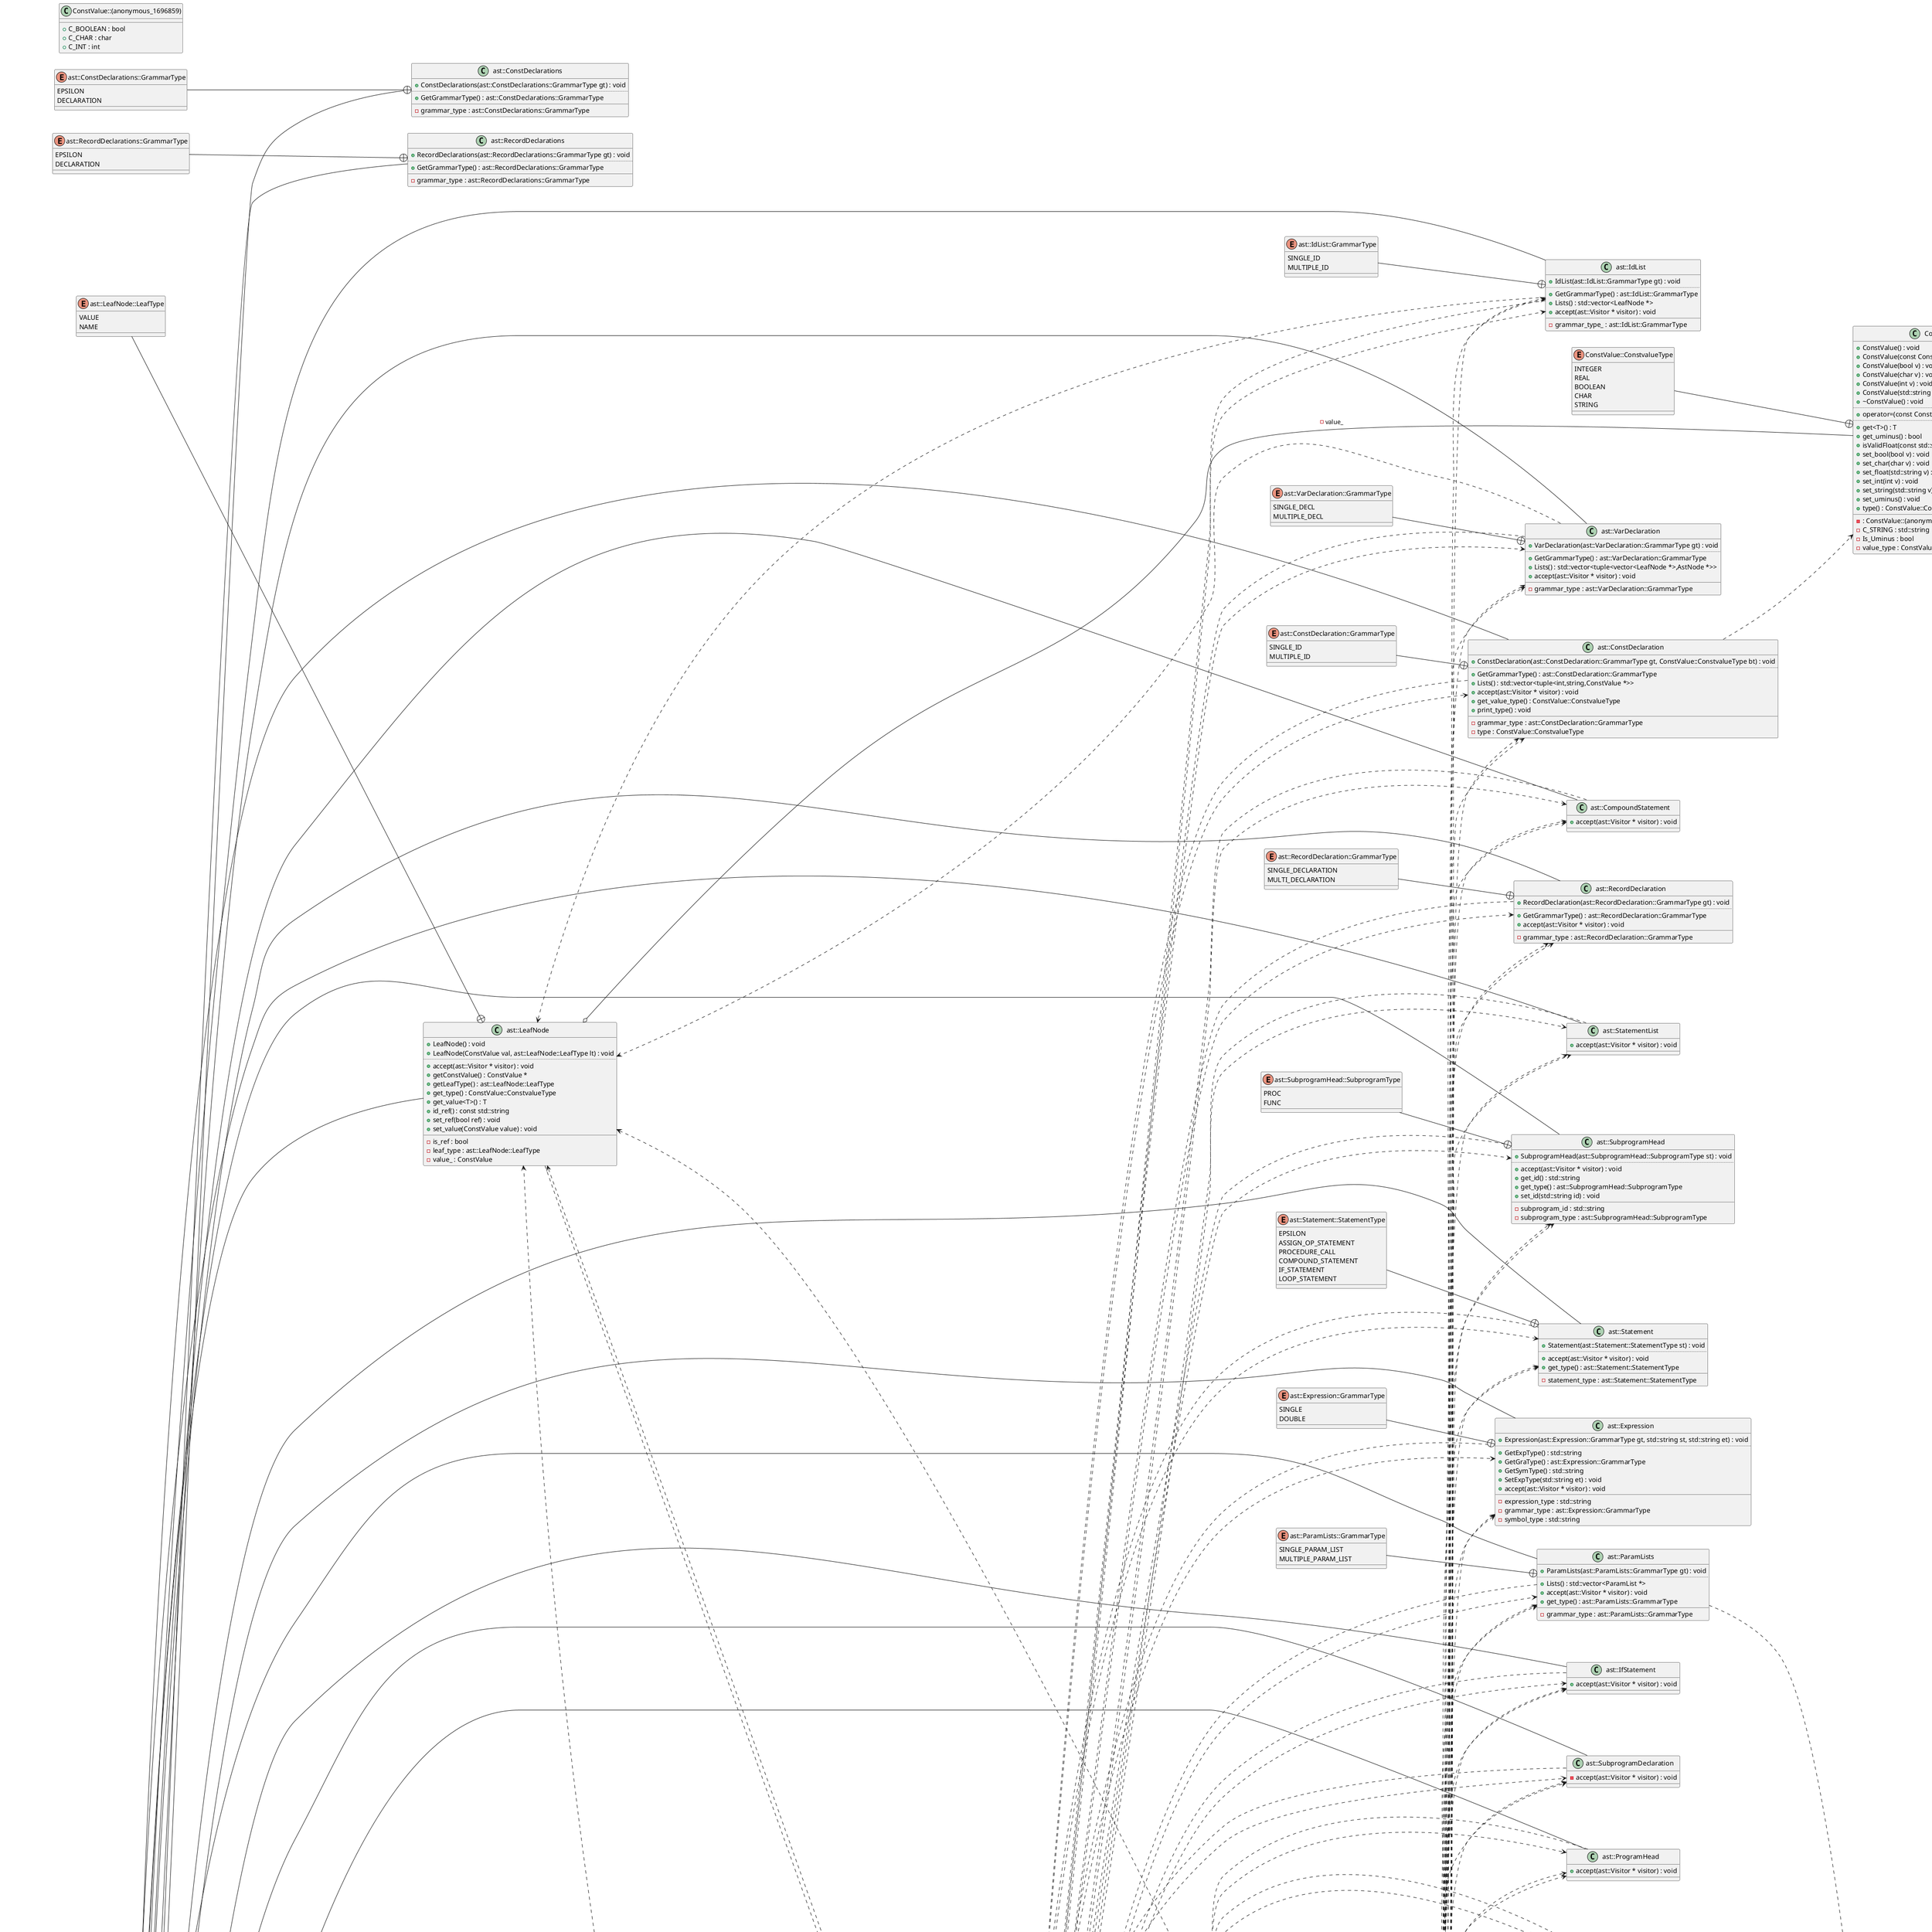 @startuml
left to right direction
class "TableRecord" as C_0001606454869580324163
class C_0001606454869580324163 {
+TableRecord() : void
+~TableRecord() : void
..
+setArray(std::string id_para, int rowNumber_para, std::string type_para, int amount_para, std::vector<pair<int,int>> arrayRange_para) : void
+setConst(std::string id_para, int rowNumber_para, std::string type_para, bool isMinus_para, std::string value_para) : void
+setFunction(std::string id_para, int rowNumber_para, std::string type_para, int amount_para, SymbolTable * subSymbolTable_para) : void
+setPara(std::string id_para, int rowNumber_para, std::string type_para) : void
+setProcedure(std::string id_para, int rowNumber_para, int amount_para, SymbolTable * subSymbolTable_para) : void
+setProgramName(std::string id_para, int rowNumber_para, std::string programInfo_para, int amount_para, std::string returnType_para) : void
+setRecord(std::string id_para, std::string recordName, int rowNumber_para, SymbolTable * subSymbolTable_para) : void
+setString(std::string id_para, int rowNumber_para, std::string type_para, int amount_para) : void
+setVar(std::string id_para, int rowNumber_para, std::string type_para) : void
+setVarPara(std::string id_para, int rowNumber_para, std::string type_para) : void
+setVoidPara(std::string id_para, int rowNumber_para) : void
__
+amount : int
+arrayRange : vector<pair<int,int>>
+flag : std::string
+id : std::string
+isMinus : bool
+programInfo : std::string
+rowNumber : int
+subSymbolTable : SymbolTable *
+type : std::string
+value : std::string
}
class "SymbolTable" as C_0000522733582439809359
class C_0000522733582439809359 {
+SymbolTable(std::string type = "sub") : void
+~SymbolTable() : void
..
+addArray(std::string id, int rowNumber, std::string type, int amount, std::vector<pair<int,int>> arrayRange) : void
+addConst(std::string id, int rowNumber, std::string type, bool isMinus, std::string value) : void
+addFunction(std::string id, int rowNumber, std::string type, int amount, SymbolTable * subSymbolTable) : void
+addPara(std::string id, int rowNumber, std::string type) : void
+addProcedure(std::string id, int rowNumber, int amount, SymbolTable * subSymbolTable) : void
+addProgramName(std::string id, int rowNumber, std::string programInfo, int amount, std::string returnType) : void
+addRecord(std::string id, std::string recordName, int rowNumber, SymbolTable * subSymbolTable) : void
+addString(std::string id, int rowNumber, std::string type, int amount) : void
+addVar(std::string id, int rowNumber, std::string type) : void
+addVarPara(std::string id, int rowNumber, std::string type) : void
+addVoidPara(std::string id, int rowNumber) : void
__
+idLoc : unordered_map<std::string,int>
+records : vector<TableRecord *>
+tableType : std::string
}
class "TypeTableRecord" as C_0001628368238549969542
class C_0001628368238549969542 {
+TypeTableRecord() : void
+~TypeTableRecord() : void
..
+setType(std::string id, bool isCoverd, SymbolTable * RecordTable) : void
__
+RecordTable : SymbolTable *
+id : std::string
+isCoverd : bool
}
class "TypeTable" as C_0000744774109044742354
class C_0000744774109044742354 {
+TypeTable() : void
+~TypeTable() : void
..
+addType(std::string id, bool isCoverd, SymbolTable * RecordTable) : void
+findID(std::string id) : TypeTableRecord *
__
+idLoc : unordered_map<std::string,int>
+records : vector<TypeTableRecord *>
}
class "BaseType" as C_0000467689350659102699
class C_0000467689350659102699 {
+BaseType() : void
+BaseType(BaseType::TYPE tt) : void
+~BaseType() : void
..
+DynamicCast<T>() : T *
+GetType() : BaseType::TYPE
__
#template_type : BaseType::TYPE
}
enum "BaseType::TYPE" as C_0000529730883475053920
enum C_0000529730883475053920 {
BASIC
RECORD
ARRAY
STRING
}
class "BasicType" as C_0002185627330333745417
class C_0002185627330333745417 {
+BasicType() : void
+BasicType(BasicType::BASIC_TYPE basic_type) : void
+~BasicType() : void
..
+type() : BasicType::BASIC_TYPE
__
-basic_type : BasicType::BASIC_TYPE
}
enum "BasicType::BASIC_TYPE" as C_0001231730714740378156
enum C_0001231730714740378156 {
INTEGER
REAL
BOOLEAN
CHAR
NONE
}
class "ArrayType" as C_0001959462666872035640
class C_0001959462666872035640 {
+ArrayType() : void
+ArrayType(BaseType * type) : void
+ArrayType(const ArrayType & a) : void
+~ArrayType() : void
..
+GetBasetype() : BaseType *
+GetDimension(size_t i) : ArrayType::Dimension
+GetDimensions() : std::vector<Dimension>
+GetDimsum() : size_t
+SetDimension(std::vector<Dimension> dim) : void
__
-base_type : BaseType *
-dimensions : std::vector<Dimension>
}
class "ArrayType::Dimension" as C_0001209370767085130609
class C_0001209370767085130609 {
+Dimension(int low = 0, int up = 0) : void
__
+lowbound : int
+upbound : int
}
class "StringType" as C_0000587759221513231755
class C_0000587759221513231755 {
+StringType(StringType::GrammarType gt, int len) : void
..
+GetGrammarType() : StringType::GrammarType
+GetLen() : int
__
-grammar_type : StringType::GrammarType
-length : int
}
enum "StringType::GrammarType" as C_0002009989105775456144
enum C_0002009989105775456144 {
LIMIT
NOLIMIT
}
class "RecordType" as C_0002120818701774332934
class C_0002120818701774332934 {
+RecordType() : void
+RecordType(std::unordered_map<std::string,BaseType *> types_map) : void
+~RecordType() : void
..
+Find(std::string name) : BaseType *
+Visit(std::vector<std::string> names) : BaseType *
+add(std::string name, BaseType * type) : bool
__
-types_map_ : std::unordered_map<std::string,BaseType *>
}
class "ConstValue" as C_0000277815500992219614
class C_0000277815500992219614 {
+ConstValue() : void
+ConstValue(const ConstValue & cv) : void
+ConstValue(bool v) : void
+ConstValue(char v) : void
+ConstValue(int v) : void
+ConstValue(std::string & v) : void
+~ConstValue() : void
..
+operator=(const ConstValue & cv) : ConstValue &
..
+get<T>() : T
+get_uminus() : bool
+isValidFloat(const std::string & str) : bool
+set_bool(bool v) : void
+set_char(char v) : void
+set_float(std::string v) : void
+set_int(int v) : void
+set_string(std::string v) : void
+set_uminus() : void
+type() : ConstValue::ConstvalueType
__
- : ConstValue::(anonymous_1696859)
-C_STRING : std::string
-Is_Uminus : bool
-value_type : ConstValue::ConstvalueType
}
enum "ConstValue::ConstvalueType" as C_0001345563472538168523
enum C_0001345563472538168523 {
INTEGER
REAL
BOOLEAN
CHAR
STRING
}
class "ConstValue::()" as C_0001472540614063561858
class C_0001472540614063561858 {
__
+C_BOOLEAN : bool
+C_CHAR : char
+C_INT : int
}
class "ast::AstNode" as C_0000853086690362823776
class C_0000853086690362823776 {
+AstNode() : void
+~AstNode() : void
..
+DynamicCast<T>() : T *
+accept(ast::Visitor * visitor) : void
+append_child(ast::AstNode * child) : void
+get(int pos) : ast::AstNode *
+getCnodeList() : std::vector<AstNode *> &
+get_rownum() : int
+parent() : ast::AstNode *
+set_parent(ast::AstNode * parent) : void
+set_rownum(int rn) : void
__
#cnode_list : std::vector<AstNode *>
#pnode : ast::AstNode *
#row_num : int
}
class "ast::AST" as C_0001755161922335472054
class C_0001755161922335472054 {
+~AST() : void
..
+accept(ast::Visitor * visitor) : void
+getRoot() : ast::AstNode *
+set_root(ast::AstNode * root) : void
__
-astroot : ast::AstNode *
}
class "ast::LeafNode" as C_0001891718448820606885
class C_0001891718448820606885 {
+LeafNode() : void
+LeafNode(ConstValue val, ast::LeafNode::LeafType lt) : void
..
+accept(ast::Visitor * visitor) : void
+getConstValue() : ConstValue *
+getLeafType() : ast::LeafNode::LeafType
+get_type() : ConstValue::ConstvalueType
+get_value<T>() : T
+id_ref() : const std::string
+set_ref(bool ref) : void
+set_value(ConstValue value) : void
__
-is_ref : bool
-leaf_type : ast::LeafNode::LeafType
-value_ : ConstValue
}
enum "ast::LeafNode::LeafType" as C_0001169877962769338550
enum C_0001169877962769338550 {
VALUE
NAME
}
class "ast::ProgramStruct" as C_0001403028613482180792
class C_0001403028613482180792 {
__
}
class "ast::ProgramHead" as C_0001039261186312901148
class C_0001039261186312901148 {
+accept(ast::Visitor * visitor) : void
__
}
class "ast::ProgramBody" as C_0001290645563821860957
class C_0001290645563821860957 {
+accept(ast::Visitor * visitor) : void
__
}
class "ast::IdList" as C_0000098405554555039683
class C_0000098405554555039683 {
+IdList(ast::IdList::GrammarType gt) : void
..
+GetGrammarType() : ast::IdList::GrammarType
+Lists() : std::vector<LeafNode *>
+accept(ast::Visitor * visitor) : void
__
-grammar_type_ : ast::IdList::GrammarType
}
enum "ast::IdList::GrammarType" as C_0000706003615359848754
enum C_0000706003615359848754 {
SINGLE_ID
MULTIPLE_ID
}
class "ast::ConstDeclarations" as C_0001987874590769253296
class C_0001987874590769253296 {
+ConstDeclarations(ast::ConstDeclarations::GrammarType gt) : void
..
+GetGrammarType() : ast::ConstDeclarations::GrammarType
__
-grammar_type : ast::ConstDeclarations::GrammarType
}
enum "ast::ConstDeclarations::GrammarType" as C_0001627710199458724827
enum C_0001627710199458724827 {
EPSILON
DECLARATION
}
class "ast::ConstDeclaration" as C_0000221952385668568331
class C_0000221952385668568331 {
+ConstDeclaration(ast::ConstDeclaration::GrammarType gt, ConstValue::ConstvalueType bt) : void
..
+GetGrammarType() : ast::ConstDeclaration::GrammarType
+Lists() : std::vector<tuple<int,string,ConstValue *>>
+accept(ast::Visitor * visitor) : void
+get_value_type() : ConstValue::ConstvalueType
+print_type() : void
__
-grammar_type : ast::ConstDeclaration::GrammarType
-type : ConstValue::ConstvalueType
}
enum "ast::ConstDeclaration::GrammarType" as C_0001742231075481564967
enum C_0001742231075481564967 {
SINGLE_ID
MULTIPLE_ID
}
class "ast::RecordDeclarations" as C_0001060606805983769539
class C_0001060606805983769539 {
+RecordDeclarations(ast::RecordDeclarations::GrammarType gt) : void
..
+GetGrammarType() : ast::RecordDeclarations::GrammarType
__
-grammar_type : ast::RecordDeclarations::GrammarType
}
enum "ast::RecordDeclarations::GrammarType" as C_0000526924719839086577
enum C_0000526924719839086577 {
EPSILON
DECLARATION
}
class "ast::RecordDeclaration" as C_0001992204529206474452
class C_0001992204529206474452 {
+RecordDeclaration(ast::RecordDeclaration::GrammarType gt) : void
..
+GetGrammarType() : ast::RecordDeclaration::GrammarType
+accept(ast::Visitor * visitor) : void
__
-grammar_type : ast::RecordDeclaration::GrammarType
}
enum "ast::RecordDeclaration::GrammarType" as C_0000537716566214296568
enum C_0000537716566214296568 {
SINGLE_DECLARATION
MULTI_DECLARATION
}
class "ast::VarDeclarations" as C_0001646110349630654613
class C_0001646110349630654613 {
+VarDeclarations(ast::VarDeclarations::GrammarType gt) : void
..
+GetType() : ast::VarDeclarations::GrammarType
__
-grammar_type : ast::VarDeclarations::GrammarType
}
enum "ast::VarDeclarations::GrammarType" as C_0002073936205624464460
enum C_0002073936205624464460 {
EPSILON
DECLARATION
}
class "ast::VarDeclaration" as C_0002078631727897486658
class C_0002078631727897486658 {
+VarDeclaration(ast::VarDeclaration::GrammarType gt) : void
..
+GetGrammarType() : ast::VarDeclaration::GrammarType
+Lists() : std::vector<tuple<vector<LeafNode *>,AstNode *>>
+accept(ast::Visitor * visitor) : void
__
-grammar_type : ast::VarDeclaration::GrammarType
}
enum "ast::VarDeclaration::GrammarType" as C_0001435040438578498233
enum C_0001435040438578498233 {
SINGLE_DECL
MULTIPLE_DECL
}
class "ast::TypeNode" as C_0000483287089190027689
class C_0000483287089190027689 {
+TypeNode(ast::TypeNode::VarType vt) : void
+TypeNode(ast::TypeNode::VarType vt, std::string tn) : void
..
+GetVarType() : ast::TypeNode::VarType
+accept(ast::Visitor * visitor) : void
+get_type_name() : std::string
__
-type_name : std::string
-var_type : ast::TypeNode::VarType
}
enum "ast::TypeNode::VarType" as C_0002269578869727028729
enum C_0002269578869727028729 {
ARRAY_TYPE
ID_TYPE
RECORD_TYPE
STRING_TYPE
}
class "ast::ArrayTypeNode" as C_0001997126894964397376
class C_0001997126894964397376 {
+ArrayTypeNode() : void
+ArrayTypeNode(std::string type) : void
..
+info() : ArrayType *
+set_info(ArrayType * at) : void
+set_type(std::string type) : void
+type() : std::string
__
-array_info : ArrayType *
-type_name : std::string
}
class "ast::RecordNode" as C_0002292809248077293337
class C_0002292809248077293337 {
__
}
class "ast::PeriodsNode" as C_0000934375130850854631
class C_0000934375130850854631 {
+PeriodsNode(ast::PeriodsNode::PeriodType pt) : void
..
+accept(ast::Visitor * visitor) : void
+get_dm() : std::vector<ArrayType::Dimension>
+get_type() : ast::PeriodsNode
+set_dm(std::vector<ArrayType::Dimension> low_dm) : void
__
-dm : std::vector<ArrayType::Dimension>
-period_type : ast::PeriodsNode::PeriodType
}
enum "ast::PeriodsNode::PeriodType" as C_0000314399243617261819
enum C_0000314399243617261819 {
SINGLE
MULTI
}
class "ast::PeriodNode" as C_0000377647302344045910
class C_0000377647302344045910 {
+PeriodNode(int low, int up) : void
..
+get_lowb() : int
+get_upb() : int
__
-lowb : int
-upb : int
}
class "ast::StringTypeNode" as C_0001050890952326808511
class C_0001050890952326808511 {
+StringTypeNode() : void
+StringTypeNode(StringType * type) : void
..
+accept(ast::Visitor * visitor) : void
+set_type(StringType * type) : void
+type() : StringType *
__
-string_info : StringType *
}
class "ast::SubprogramDeclarations" as C_0002224500763270754929
class C_0002224500763270754929 {
__
}
class "ast::SubprogramDeclaration" as C_0001412390065081918621
class C_0001412390065081918621 {
-accept(ast::Visitor * visitor) : void
__
}
class "ast::SubprogramBody" as C_0000909506194982526571
class C_0000909506194982526571 {
__
}
class "ast::SubprogramHead" as C_0000180422951222851979
class C_0000180422951222851979 {
+SubprogramHead(ast::SubprogramHead::SubprogramType st) : void
..
+accept(ast::Visitor * visitor) : void
+get_id() : std::string
+get_type() : ast::SubprogramHead::SubprogramType
+set_id(std::string id) : void
__
-subprogram_id : std::string
-subprogram_type : ast::SubprogramHead::SubprogramType
}
enum "ast::SubprogramHead::SubprogramType" as C_0001887246330543974798
enum C_0001887246330543974798 {
PROC
FUNC
}
class "ast::FormalParam" as C_0002226303723276435070
class C_0002226303723276435070 {
__
}
class "ast::ParamList" as C_0001572200999869269559
class C_0001572200999869269559 {
+ParamList(ast::ParamList::ParamType pt) : void
..
+get_type() : ast::ParamList::ParamType
__
-param_type : ast::ParamList::ParamType
}
enum "ast::ParamList::ParamType" as C_0001907021339308063340
enum C_0001907021339308063340 {
VarParam
ValueParam
}
class "ast::ParamLists" as C_0000179980853142767904
class C_0000179980853142767904 {
+ParamLists(ast::ParamLists::GrammarType gt) : void
..
+Lists() : std::vector<ParamList *>
+accept(ast::Visitor * visitor) : void
+get_type() : ast::ParamLists::GrammarType
__
-grammar_type : ast::ParamLists::GrammarType
}
enum "ast::ParamLists::GrammarType" as C_0001798032292521186319
enum C_0001798032292521186319 {
SINGLE_PARAM_LIST
MULTIPLE_PARAM_LIST
}
class "ast::VarParam" as C_0002154733648916226796
class C_0002154733648916226796 {
__
}
class "ast::ValueParam" as C_0001717198223397862655
class C_0001717198223397862655 {
+ValueParam() : void
..
+accept(ast::Visitor * visitor) : void
+is_ref() : bool
+set_ref() : void
__
-isVar : bool
}
class "ast::CompoundStatement" as C_0000794278244136857665
class C_0000794278244136857665 {
+accept(ast::Visitor * visitor) : void
__
}
class "ast::StatementList" as C_0002238353238070085767
class C_0002238353238070085767 {
+accept(ast::Visitor * visitor) : void
__
}
class "ast::Statement" as C_0001334584314240978134
class C_0001334584314240978134 {
+Statement(ast::Statement::StatementType st) : void
..
+accept(ast::Visitor * visitor) : void
+get_type() : ast::Statement::StatementType
__
-statement_type : ast::Statement::StatementType
}
enum "ast::Statement::StatementType" as C_0001791804704116352889
enum C_0001791804704116352889 {
EPSILON
ASSIGN_OP_STATEMENT
PROCEDURE_CALL
COMPOUND_STATEMENT
IF_STATEMENT
LOOP_STATEMENT
}
class "ast::AssignopStatement" as C_0001335198107022880256
class C_0001335198107022880256 {
+AssignopStatement(ast::AssignopStatement::LeftType lt) : void
..
+accept(ast::Visitor * visitor) : void
+get_type() : ast::AssignopStatement::LeftType
+set_type(ast::AssignopStatement::LeftType lt) : void
__
-left_type : ast::AssignopStatement::LeftType
}
enum "ast::AssignopStatement::LeftType" as C_0002089249235439042912
enum C_0002089249235439042912 {
VARIABLE
FUNCID
}
class "ast::ProcedureCall" as C_0000260509290310579536
class C_0000260509290310579536 {
+ProcedureCall(ast::ProcedureCall::ProcedureType pt, std::string id) : void
..
+accept(ast::Visitor * visitor) : void
+get_id() : std::string
+get_type() : ast::ProcedureCall::ProcedureType
__
-procedure_id : std::string
-procedure_type : ast::ProcedureCall::ProcedureType
}
enum "ast::ProcedureCall::ProcedureType" as C_0000145534378423555184
enum C_0000145534378423555184 {
NO_LIST
EXP_LIST
VAR_LIST
}
class "ast::IfStatement" as C_0001010582041702535922
class C_0001010582041702535922 {
+accept(ast::Visitor * visitor) : void
__
}
class "ast::LoopStatement" as C_0002157851917444485651
class C_0002157851917444485651 {
+LoopStatement(ast::LoopStatement::LoopType lt) : void
..
+accept(ast::Visitor * visitor) : void
+get_type() : ast::LoopStatement::LoopType
__
-loop_type : ast::LoopStatement::LoopType
}
enum "ast::LoopStatement::LoopType" as C_0000277724883564452277
enum C_0000277724883564452277 {
FORUP
FORDOWN
WHILE_
REPEAT_
}
class "ast::ElsePart" as C_0001149455115564085369
class C_0001149455115564085369 {
+ElsePart(ast::ElsePart::ELSEType gt) : void
..
+accept(ast::Visitor * visitor) : void
+get_type() : ast::ElsePart::ELSEType
__
-grammar_type_ : ast::ElsePart::ELSEType
}
enum "ast::ElsePart::ELSEType" as C_0002123844210877963400
enum C_0002123844210877963400 {
EPSILON
ELSE_STATEMENT
}
class "ast::VariableList" as C_0000290295873667969561
class C_0000290295873667969561 {
+VariableList(ast::VariableList::GrammarType gt) : void
..
+FormatString() : std::string
+Lists() : std::vector<ast::AstNode *>
+accept(ast::Visitor * visitor) : void
+get_type() : ast::VariableList::GrammarType
+set_types(std::vector<string> * type_list) : void
__
-grammar_type : ast::VariableList::GrammarType
-variable_type_list : std::vector<std::string> *
}
enum "ast::VariableList::GrammarType" as C_0001686617686631478409
enum C_0001686617686631478409 {
VAR_
VAR_LIST_VAR
}
class "ast::Variable" as C_0001735198267942146977
class C_0001735198267942146977 {
+Variable() : void
+Variable(std::string vn) : void
..
+accept(ast::Visitor * visitor) : void
+get_vn() : std::string
+set_vn(std::string vn) : void
__
-var_type : std::string
}
class "ast::IDVarParts" as C_0000935592460367641586
class C_0000935592460367641586 {
+Lists() : std::vector<ast::AstNode *>
+accept(ast::Visitor * visitor) : void
+get_pointer() : std::vector<std::string> *
+set_pointer(std::vector<std::string> * pn) : void
__
-parts_name : std::vector<std::string> *
}
class "ast::IDVarPart" as C_0001829671956067666425
class C_0001829671956067666425 {
+IDVarPart(ast::IDVarPart::GrammarType gt) : void
..
+accept(ast::Visitor * visitor) : void
+get_part_name() : std::string
+get_type() : ast::IDVarPart::GrammarType
+set_array_lb(int lb) : void
+set_part_name(std::string pn) : void
__
-array_lb_ : int
-grammar_type : ast::IDVarPart::GrammarType
-part_name : std::string
}
enum "ast::IDVarPart::GrammarType" as C_0000676630859667726393
enum C_0000676630859667726393 {
_ID
EXP_LIST
}
class "ast::ExpressionList" as C_0000975878119249737592
class C_0000975878119249737592 {
+ExpressionList(ast::ExpressionList::ExpressionType et, std::vector<std::string> * tl) : void
..
+Lists() : std::vector<AstNode *>
+accept(ast::Visitor * visitor) : void
+get_type() : ast::ExpressionList::ExpressionType
+get_types() : std::vector<std::string> *
__
-exp_type : std::vector<std::string> *
-expression_type : ast::ExpressionList::ExpressionType
}
enum "ast::ExpressionList::ExpressionType" as C_0001766773012925556646
enum C_0001766773012925556646 {
SINGLE
MULTIPLE
}
class "ast::Expression" as C_0000065058684392495055
class C_0000065058684392495055 {
+Expression(ast::Expression::GrammarType gt, std::string st, std::string et) : void
..
+GetExpType() : std::string
+GetGraType() : ast::Expression::GrammarType
+GetSymType() : std::string
+SetExpType(std::string et) : void
+accept(ast::Visitor * visitor) : void
__
-expression_type : std::string
-grammar_type : ast::Expression::GrammarType
-symbol_type : std::string
}
enum "ast::Expression::GrammarType" as C_0000161010635408081536
enum C_0000161010635408081536 {
SINGLE
DOUBLE
}
class "ast::SimpleExpression" as C_0000427656451535093468
class C_0000427656451535093468 {
+SimpleExpression(ast::SimpleExpression::SymbolType st, std::string et) : void
..
+GetExpType() : std::string
+GetSymType() : ast::SimpleExpression::SymbolType
+SetExpType(std::string et) : void
+accept(ast::Visitor * visitor) : void
__
-expression_type : std::string
-symbol_type : ast::SimpleExpression::SymbolType
}
enum "ast::SimpleExpression::SymbolType" as C_0000423987124306390059
enum C_0000423987124306390059 {
PLUS_
MINUS_
OR_
SINGLE
}
class "ast::Term" as C_0001704243835344327889
class C_0001704243835344327889 {
+Term(ast::Term::SymbolType st, std::string et) : void
+Term() : void
..
+GetSymType() : ast::Term::SymbolType
+GetTerType() : std::string
+SetSymType(ast::Term::SymbolType st) : void
+SetTerType(std::string tt) : void
+accept(ast::Visitor * visitor) : void
__
-symbol_type : ast::Term::SymbolType
-term_type : std::string
}
enum "ast::Term::SymbolType" as C_0002260302037909013016
enum C_0002260302037909013016 {
MULTIPLY
DEVIDE
MOD
AND
SINGLE
}
class "ast::Factor" as C_0002284675763545756674
class C_0002284675763545756674 {
+Factor(ast::Factor::GrammerType gt) : void
..
+GetFacType() : std::string
+GetNot() : bool
+SetFacType(std::string ft) : void
+SetUminus() : void
+accept(ast::Visitor * visitor) : void
+get_type() : ast::Factor::GrammerType
__
-factor_type : std::string
-grammer_type : ast::Factor::GrammerType
-is_uminus : bool
}
enum "ast::Factor::GrammerType" as C_0001310165613489391021
enum C_0001310165613489391021 {
NUM
VARIABLE
EXP
ID_EXP_LIST
NOT_
UMINUS_
UPLUS
CHAR_
STR
BOOL
}
abstract "ast::Visitor" as C_0001283217098970852251
abstract C_0001283217098970852251 {
{abstract} +visit(ast::IDVarParts * idVarParts) = 0 : void
{abstract} +visit(ast::IfStatement * ifStatement) = 0 : void
{abstract} +visit(ast::ElsePart * elseNode) = 0 : void
{abstract} +visit(ast::ProcedureCall * procedureCall) = 0 : void
{abstract} +visit(ast::AssignopStatement * assignopStatement) = 0 : void
{abstract} +visit(ast::LoopStatement * loopStatement) = 0 : void
{abstract} +visit(ast::Variable * variable) = 0 : void
{abstract} +visit(ast::VariableList * variableList) = 0 : void
{abstract} +visit(ast::IDVarPart * idVarPart) = 0 : void
{abstract} +visit(ast::StatementList * statementList) = 0 : void
{abstract} +visit(ast::Term * term) = 0 : void
{abstract} +visit(ast::Factor * factor) = 0 : void
{abstract} +visit(ast::Expression * expression) = 0 : void
{abstract} +visit(ast::SimpleExpression * simpleExpression) = 0 : void
{abstract} +visit(ast::Statement * statement) = 0 : void
{abstract} +visit(ast::CompoundStatement * compoundStatement) = 0 : void
{abstract} +visit(ast::ExpressionList * expressionList) = 0 : void
{abstract} +visit(ast::TypeNode * typenode) = 0 : void
{abstract} +visit(ast::AST * AST) = 0 : void
{abstract} +visit(ast::AstNode * astnode) = 0 : void
{abstract} +visit(ast::LeafNode * leafnode) = 0 : void
{abstract} +visit(ast::ProgramHead * programhead) = 0 : void
{abstract} +visit(ast::ProgramBody * programbody) = 0 : void
{abstract} +visit(ast::IdList * idlist) = 0 : void
{abstract} +visit(ast::ConstDeclaration * constdeclaration) = 0 : void
{abstract} +visit(ast::RecordDeclaration * recorddeclaration) = 0 : void
{abstract} +visit(ast::StringTypeNode * stringtypenode) = 0 : void
{abstract} +visit(ast::VarDeclaration * vardeclaration) = 0 : void
{abstract} +visit(ast::PeriodsNode * periodsnode) = 0 : void
{abstract} +visit(ast::SubprogramDeclaration * subprogramdeclaration) = 0 : void
{abstract} +visit(ast::SubprogramHead * subprogramhead) = 0 : void
{abstract} +visit(ast::ParamLists * paramlists) = 0 : void
{abstract} +visit(ast::ValueParam * valueparam) = 0 : void
+visitchild(ast::AstNode * astnode) : void
__
}
class "ast::GenerationVisitor" as C_0002082881558817170019
class C_0002082881558817170019 {
+visit(ast::IDVarParts * idVarParts) : void
+visit(ast::IfStatement * ifStatement) : void
+visit(ast::ElsePart * elseNode) : void
+visit(ast::ProcedureCall * procedureCall) : void
+visit(ast::AssignopStatement * assignopStatement) : void
+visit(ast::LoopStatement * loopStatement) : void
+visit(ast::Variable * variable) : void
+visit(ast::VariableList * variableList) : void
+visit(ast::IDVarPart * idVarPart) : void
+visit(ast::StatementList * statementList) : void
+visit(ast::Term * term) : void
+visit(ast::Factor * factor) : void
+visit(ast::Expression * expression) : void
+visit(ast::SimpleExpression * simpleExpression) : void
+visit(ast::Statement * statement) : void
+visit(ast::CompoundStatement * compoundStatement) : void
+visit(ast::ExpressionList * expressionList) : void
+visit(ast::AST * AST) : void
+visit(ast::ValueParam * valueparam) : void
+visit(ast::ProgramBody * programbody) : void
+visit(ast::ParamLists * paramlists) : void
+visit(ast::SubprogramHead * subprogramhead) : void
+visit(ast::SubprogramDeclaration * subprogramdeclaration) : void
+visit(ast::PeriodsNode * periodsnode) : void
+visit(ast::VarDeclaration * vardeclaration) : void
+visit(ast::StringTypeNode * stringtypenode) : void
+visit(ast::RecordDeclaration * recorddeclaration) : void
+visit(ast::TypeNode * typenode) : void
+visit(ast::ConstDeclaration * constdeclaration) : void
+visit(ast::IdList * idlist) : void
+visit(ast::ProgramHead * programhead) : void
+visit(ast::LeafNode * leafnode) : void
+visit(ast::AstNode * astnode) : void
__
}
class "ast::SemanticVisitor" as C_0001774401635359720999
class C_0001774401635359720999 {
+visit(ast::VariableList * variableList) : void
+visit(ast::StatementList * statementList) : void
+visit(ast::Statement * statement) : void
+visit(ast::IfStatement * ifStatement) : void
+visit(ast::ElsePart * elseNode) : void
+visit(ast::ProcedureCall * procedureCall) : void
+visit(ast::AssignopStatement * assignopStatement) : void
+visit(ast::LoopStatement * loopStatement) : void
+visit(ast::Variable * variable) : void
+visit(ast::CompoundStatement * compoundStatement) : void
+visit(ast::IDVarPart * idVarPart) : void
+visit(ast::IDVarParts * idVarParts) : void
+visit(ast::ExpressionList * expressionList) : void
+visit(ast::Expression * expression) : void
+visit(ast::SimpleExpression * simpleExpression) : void
+visit(ast::Term * term) : void
+visit(ast::Factor * factor) : void
+visit(ast::AST * AST) : void
+visit(ast::ValueParam * valueparam) : void
+visit(ast::ParamLists * paramlists) : void
+visit(ast::SubprogramHead * subprogramhead) : void
+visit(ast::SubprogramDeclaration * subprogramdeclaration) : void
+visit(ast::PeriodsNode * periodsnode) : void
+visit(ast::VarDeclaration * vardeclaration) : void
+visit(ast::StringTypeNode * stringtypenode) : void
+visit(ast::TypeNode * typenode) : void
+visit(ast::RecordDeclaration * recorddeclaration) : void
+visit(ast::ConstDeclaration * constdeclaration) : void
+visit(ast::ProgramHead * programhead) : void
+visit(ast::ProgramBody * programbody) : void
+visit(ast::IdList * idlist) : void
+visit(ast::LeafNode * leafnode) : void
+visit(ast::AstNode * astnode) : void
__
}
class "ConstValue::(anonymous_1696859)" as C_0002004939550403483136
class C_0002004939550403483136 {
__
+C_BOOLEAN : bool
+C_CHAR : char
+C_INT : int
}
C_0001606454869580324163 --> C_0000522733582439809359 : +subSymbolTable
C_0000522733582439809359 --> C_0001606454869580324163 : +records
C_0001628368238549969542 --> C_0000522733582439809359 : +RecordTable
C_0000744774109044742354 ..> C_0000522733582439809359
C_0000744774109044742354 --> C_0001628368238549969542 : +records
C_0000529730883475053920 --+ C_0000467689350659102699
C_0000467689350659102699 <|-- C_0002185627330333745417
C_0001231730714740378156 --+ C_0002185627330333745417
C_0001959462666872035640 --> C_0000467689350659102699 : -base_type
C_0000467689350659102699 <|-- C_0001959462666872035640
C_0001209370767085130609 --+ C_0001959462666872035640
C_0000467689350659102699 <|-- C_0000587759221513231755
C_0002009989105775456144 --+ C_0000587759221513231755
C_0002120818701774332934 --> C_0000467689350659102699 : -types_map_
C_0000467689350659102699 <|-- C_0002120818701774332934
C_0000277815500992219614 o-- C_0001472540614063561858
C_0001345563472538168523 --+ C_0000277815500992219614
C_0000853086690362823776 ..> C_0001283217098970852251
C_0000853086690362823776 --> C_0000853086690362823776 : #pnode
C_0000853086690362823776 --> C_0000853086690362823776 : #cnode_list
C_0001755161922335472054 ..> C_0001283217098970852251
C_0001755161922335472054 --> C_0000853086690362823776 : -astroot
C_0001891718448820606885 ..> C_0001283217098970852251
C_0001891718448820606885 o-- C_0000277815500992219614 : -value_
C_0000853086690362823776 <|-- C_0001891718448820606885
C_0001169877962769338550 --+ C_0001891718448820606885
C_0000853086690362823776 <|-- C_0001403028613482180792
C_0001039261186312901148 ..> C_0001283217098970852251
C_0000853086690362823776 <|-- C_0001039261186312901148
C_0001290645563821860957 ..> C_0001283217098970852251
C_0000853086690362823776 <|-- C_0001290645563821860957
C_0000098405554555039683 ..> C_0001891718448820606885
C_0000098405554555039683 ..> C_0001283217098970852251
C_0000853086690362823776 <|-- C_0000098405554555039683
C_0000706003615359848754 --+ C_0000098405554555039683
C_0000853086690362823776 <|-- C_0001987874590769253296
C_0001627710199458724827 --+ C_0001987874590769253296
C_0000221952385668568331 ..> C_0001283217098970852251
C_0000221952385668568331 ..> C_0000277815500992219614
C_0000853086690362823776 <|-- C_0000221952385668568331
C_0001742231075481564967 --+ C_0000221952385668568331
C_0000853086690362823776 <|-- C_0001060606805983769539
C_0000526924719839086577 --+ C_0001060606805983769539
C_0001992204529206474452 ..> C_0001283217098970852251
C_0000853086690362823776 <|-- C_0001992204529206474452
C_0000537716566214296568 --+ C_0001992204529206474452
C_0000853086690362823776 <|-- C_0001646110349630654613
C_0002073936205624464460 --+ C_0001646110349630654613
C_0002078631727897486658 ..> C_0001283217098970852251
C_0002078631727897486658 ..> C_0001891718448820606885
C_0000853086690362823776 <|-- C_0002078631727897486658
C_0001435040438578498233 --+ C_0002078631727897486658
C_0000483287089190027689 ..> C_0001283217098970852251
C_0000853086690362823776 <|-- C_0000483287089190027689
C_0002269578869727028729 --+ C_0000483287089190027689
C_0001997126894964397376 --> C_0001959462666872035640 : -array_info
C_0000853086690362823776 <|-- C_0001997126894964397376
C_0000853086690362823776 <|-- C_0002292809248077293337
C_0000934375130850854631 ..> C_0001283217098970852251
C_0000853086690362823776 <|-- C_0000934375130850854631
C_0000314399243617261819 --+ C_0000934375130850854631
C_0000853086690362823776 <|-- C_0000377647302344045910
C_0001050890952326808511 ..> C_0001283217098970852251
C_0001050890952326808511 --> C_0000587759221513231755 : -string_info
C_0000853086690362823776 <|-- C_0001050890952326808511
C_0000853086690362823776 <|-- C_0002224500763270754929
C_0001412390065081918621 ..> C_0001283217098970852251
C_0000853086690362823776 <|-- C_0001412390065081918621
C_0000853086690362823776 <|-- C_0000909506194982526571
C_0000180422951222851979 ..> C_0001283217098970852251
C_0000853086690362823776 <|-- C_0000180422951222851979
C_0001887246330543974798 --+ C_0000180422951222851979
C_0000853086690362823776 <|-- C_0002226303723276435070
C_0000853086690362823776 <|-- C_0001572200999869269559
C_0001907021339308063340 --+ C_0001572200999869269559
C_0000179980853142767904 ..> C_0001283217098970852251
C_0000179980853142767904 ..> C_0001572200999869269559
C_0000853086690362823776 <|-- C_0000179980853142767904
C_0001798032292521186319 --+ C_0000179980853142767904
C_0000853086690362823776 <|-- C_0002154733648916226796
C_0001717198223397862655 ..> C_0001283217098970852251
C_0000853086690362823776 <|-- C_0001717198223397862655
C_0000794278244136857665 ..> C_0001283217098970852251
C_0000853086690362823776 <|-- C_0000794278244136857665
C_0002238353238070085767 ..> C_0001283217098970852251
C_0000853086690362823776 <|-- C_0002238353238070085767
C_0001334584314240978134 ..> C_0001283217098970852251
C_0000853086690362823776 <|-- C_0001334584314240978134
C_0001791804704116352889 --+ C_0001334584314240978134
C_0001335198107022880256 ..> C_0001283217098970852251
C_0000853086690362823776 <|-- C_0001335198107022880256
C_0002089249235439042912 --+ C_0001335198107022880256
C_0000260509290310579536 ..> C_0001283217098970852251
C_0000853086690362823776 <|-- C_0000260509290310579536
C_0000145534378423555184 --+ C_0000260509290310579536
C_0001010582041702535922 ..> C_0001283217098970852251
C_0000853086690362823776 <|-- C_0001010582041702535922
C_0002157851917444485651 ..> C_0001283217098970852251
C_0000853086690362823776 <|-- C_0002157851917444485651
C_0000277724883564452277 --+ C_0002157851917444485651
C_0001149455115564085369 ..> C_0001283217098970852251
C_0000853086690362823776 <|-- C_0001149455115564085369
C_0002123844210877963400 --+ C_0001149455115564085369
C_0000290295873667969561 ..> C_0001283217098970852251
C_0000853086690362823776 <|-- C_0000290295873667969561
C_0001686617686631478409 --+ C_0000290295873667969561
C_0001735198267942146977 ..> C_0001283217098970852251
C_0000853086690362823776 <|-- C_0001735198267942146977
C_0000935592460367641586 ..> C_0001283217098970852251
C_0000853086690362823776 <|-- C_0000935592460367641586
C_0001829671956067666425 ..> C_0001283217098970852251
C_0000853086690362823776 <|-- C_0001829671956067666425
C_0000676630859667726393 --+ C_0001829671956067666425
C_0000975878119249737592 ..> C_0001283217098970852251
C_0000853086690362823776 <|-- C_0000975878119249737592
C_0001766773012925556646 --+ C_0000975878119249737592
C_0000065058684392495055 ..> C_0001283217098970852251
C_0000853086690362823776 <|-- C_0000065058684392495055
C_0000161010635408081536 --+ C_0000065058684392495055
C_0000427656451535093468 ..> C_0001283217098970852251
C_0000853086690362823776 <|-- C_0000427656451535093468
C_0000423987124306390059 --+ C_0000427656451535093468
C_0001704243835344327889 ..> C_0001283217098970852251
C_0000853086690362823776 <|-- C_0001704243835344327889
C_0002260302037909013016 --+ C_0001704243835344327889
C_0002284675763545756674 ..> C_0001283217098970852251
C_0000853086690362823776 <|-- C_0002284675763545756674
C_0001310165613489391021 --+ C_0002284675763545756674
C_0001283217098970852251 ..> C_0000853086690362823776
C_0001283217098970852251 ..> C_0001755161922335472054
C_0001283217098970852251 ..> C_0001891718448820606885
C_0001283217098970852251 ..> C_0001039261186312901148
C_0001283217098970852251 ..> C_0001290645563821860957
C_0001283217098970852251 ..> C_0000098405554555039683
C_0001283217098970852251 ..> C_0000221952385668568331
C_0001283217098970852251 ..> C_0001992204529206474452
C_0001283217098970852251 ..> C_0000483287089190027689
C_0001283217098970852251 ..> C_0001050890952326808511
C_0001283217098970852251 ..> C_0002078631727897486658
C_0001283217098970852251 ..> C_0000934375130850854631
C_0001283217098970852251 ..> C_0001412390065081918621
C_0001283217098970852251 ..> C_0000180422951222851979
C_0001283217098970852251 ..> C_0000179980853142767904
C_0001283217098970852251 ..> C_0001717198223397862655
C_0001283217098970852251 ..> C_0002238353238070085767
C_0001283217098970852251 ..> C_0001010582041702535922
C_0001283217098970852251 ..> C_0001149455115564085369
C_0001283217098970852251 ..> C_0000260509290310579536
C_0001283217098970852251 ..> C_0001335198107022880256
C_0001283217098970852251 ..> C_0002157851917444485651
C_0001283217098970852251 ..> C_0001735198267942146977
C_0001283217098970852251 ..> C_0000290295873667969561
C_0001283217098970852251 ..> C_0001829671956067666425
C_0001283217098970852251 ..> C_0000935592460367641586
C_0001283217098970852251 ..> C_0001704243835344327889
C_0001283217098970852251 ..> C_0002284675763545756674
C_0001283217098970852251 ..> C_0000065058684392495055
C_0001283217098970852251 ..> C_0000427656451535093468
C_0001283217098970852251 ..> C_0001334584314240978134
C_0001283217098970852251 ..> C_0000794278244136857665
C_0001283217098970852251 ..> C_0000975878119249737592
C_0002082881558817170019 ..> C_0001755161922335472054
C_0002082881558817170019 ..> C_0000853086690362823776
C_0002082881558817170019 ..> C_0001891718448820606885
C_0002082881558817170019 ..> C_0001039261186312901148
C_0002082881558817170019 ..> C_0000098405554555039683
C_0002082881558817170019 ..> C_0000221952385668568331
C_0002082881558817170019 ..> C_0000483287089190027689
C_0002082881558817170019 ..> C_0001992204529206474452
C_0002082881558817170019 ..> C_0001050890952326808511
C_0002082881558817170019 ..> C_0002078631727897486658
C_0002082881558817170019 ..> C_0000934375130850854631
C_0002082881558817170019 ..> C_0001412390065081918621
C_0002082881558817170019 ..> C_0000180422951222851979
C_0002082881558817170019 ..> C_0000179980853142767904
C_0002082881558817170019 ..> C_0001290645563821860957
C_0002082881558817170019 ..> C_0001717198223397862655
C_0002082881558817170019 ..> C_0002238353238070085767
C_0002082881558817170019 ..> C_0001010582041702535922
C_0002082881558817170019 ..> C_0001149455115564085369
C_0002082881558817170019 ..> C_0000260509290310579536
C_0002082881558817170019 ..> C_0001335198107022880256
C_0002082881558817170019 ..> C_0002157851917444485651
C_0002082881558817170019 ..> C_0001735198267942146977
C_0002082881558817170019 ..> C_0000290295873667969561
C_0002082881558817170019 ..> C_0001829671956067666425
C_0002082881558817170019 ..> C_0000935592460367641586
C_0002082881558817170019 ..> C_0001704243835344327889
C_0002082881558817170019 ..> C_0002284675763545756674
C_0002082881558817170019 ..> C_0000065058684392495055
C_0002082881558817170019 ..> C_0000427656451535093468
C_0002082881558817170019 ..> C_0001334584314240978134
C_0002082881558817170019 ..> C_0000794278244136857665
C_0002082881558817170019 ..> C_0000975878119249737592
C_0001283217098970852251 <|-- C_0002082881558817170019
C_0001774401635359720999 ..> C_0001755161922335472054
C_0001774401635359720999 ..> C_0000853086690362823776
C_0001774401635359720999 ..> C_0001891718448820606885
C_0001774401635359720999 ..> C_0000098405554555039683
C_0001774401635359720999 ..> C_0001290645563821860957
C_0001774401635359720999 ..> C_0001039261186312901148
C_0001774401635359720999 ..> C_0000221952385668568331
C_0001774401635359720999 ..> C_0001992204529206474452
C_0001774401635359720999 ..> C_0000483287089190027689
C_0001774401635359720999 ..> C_0001050890952326808511
C_0001774401635359720999 ..> C_0002078631727897486658
C_0001774401635359720999 ..> C_0000934375130850854631
C_0001774401635359720999 ..> C_0001412390065081918621
C_0001774401635359720999 ..> C_0000180422951222851979
C_0001774401635359720999 ..> C_0000179980853142767904
C_0001774401635359720999 ..> C_0001717198223397862655
C_0001774401635359720999 ..> C_0000794278244136857665
C_0001774401635359720999 ..> C_0002238353238070085767
C_0001774401635359720999 ..> C_0001334584314240978134
C_0001774401635359720999 ..> C_0001010582041702535922
C_0001774401635359720999 ..> C_0001149455115564085369
C_0001774401635359720999 ..> C_0000260509290310579536
C_0001774401635359720999 ..> C_0001335198107022880256
C_0001774401635359720999 ..> C_0002157851917444485651
C_0001774401635359720999 ..> C_0001735198267942146977
C_0001774401635359720999 ..> C_0000290295873667969561
C_0001774401635359720999 ..> C_0001829671956067666425
C_0001774401635359720999 ..> C_0000935592460367641586
C_0001774401635359720999 ..> C_0000975878119249737592
C_0001774401635359720999 ..> C_0000065058684392495055
C_0001774401635359720999 ..> C_0000427656451535093468
C_0001774401635359720999 ..> C_0001704243835344327889
C_0001774401635359720999 ..> C_0002284675763545756674
C_0001283217098970852251 <|-- C_0001774401635359720999

'Generated with clang-uml, version 0.5.2
'LLVM version Ubuntu clang version 15.0.7
@enduml
